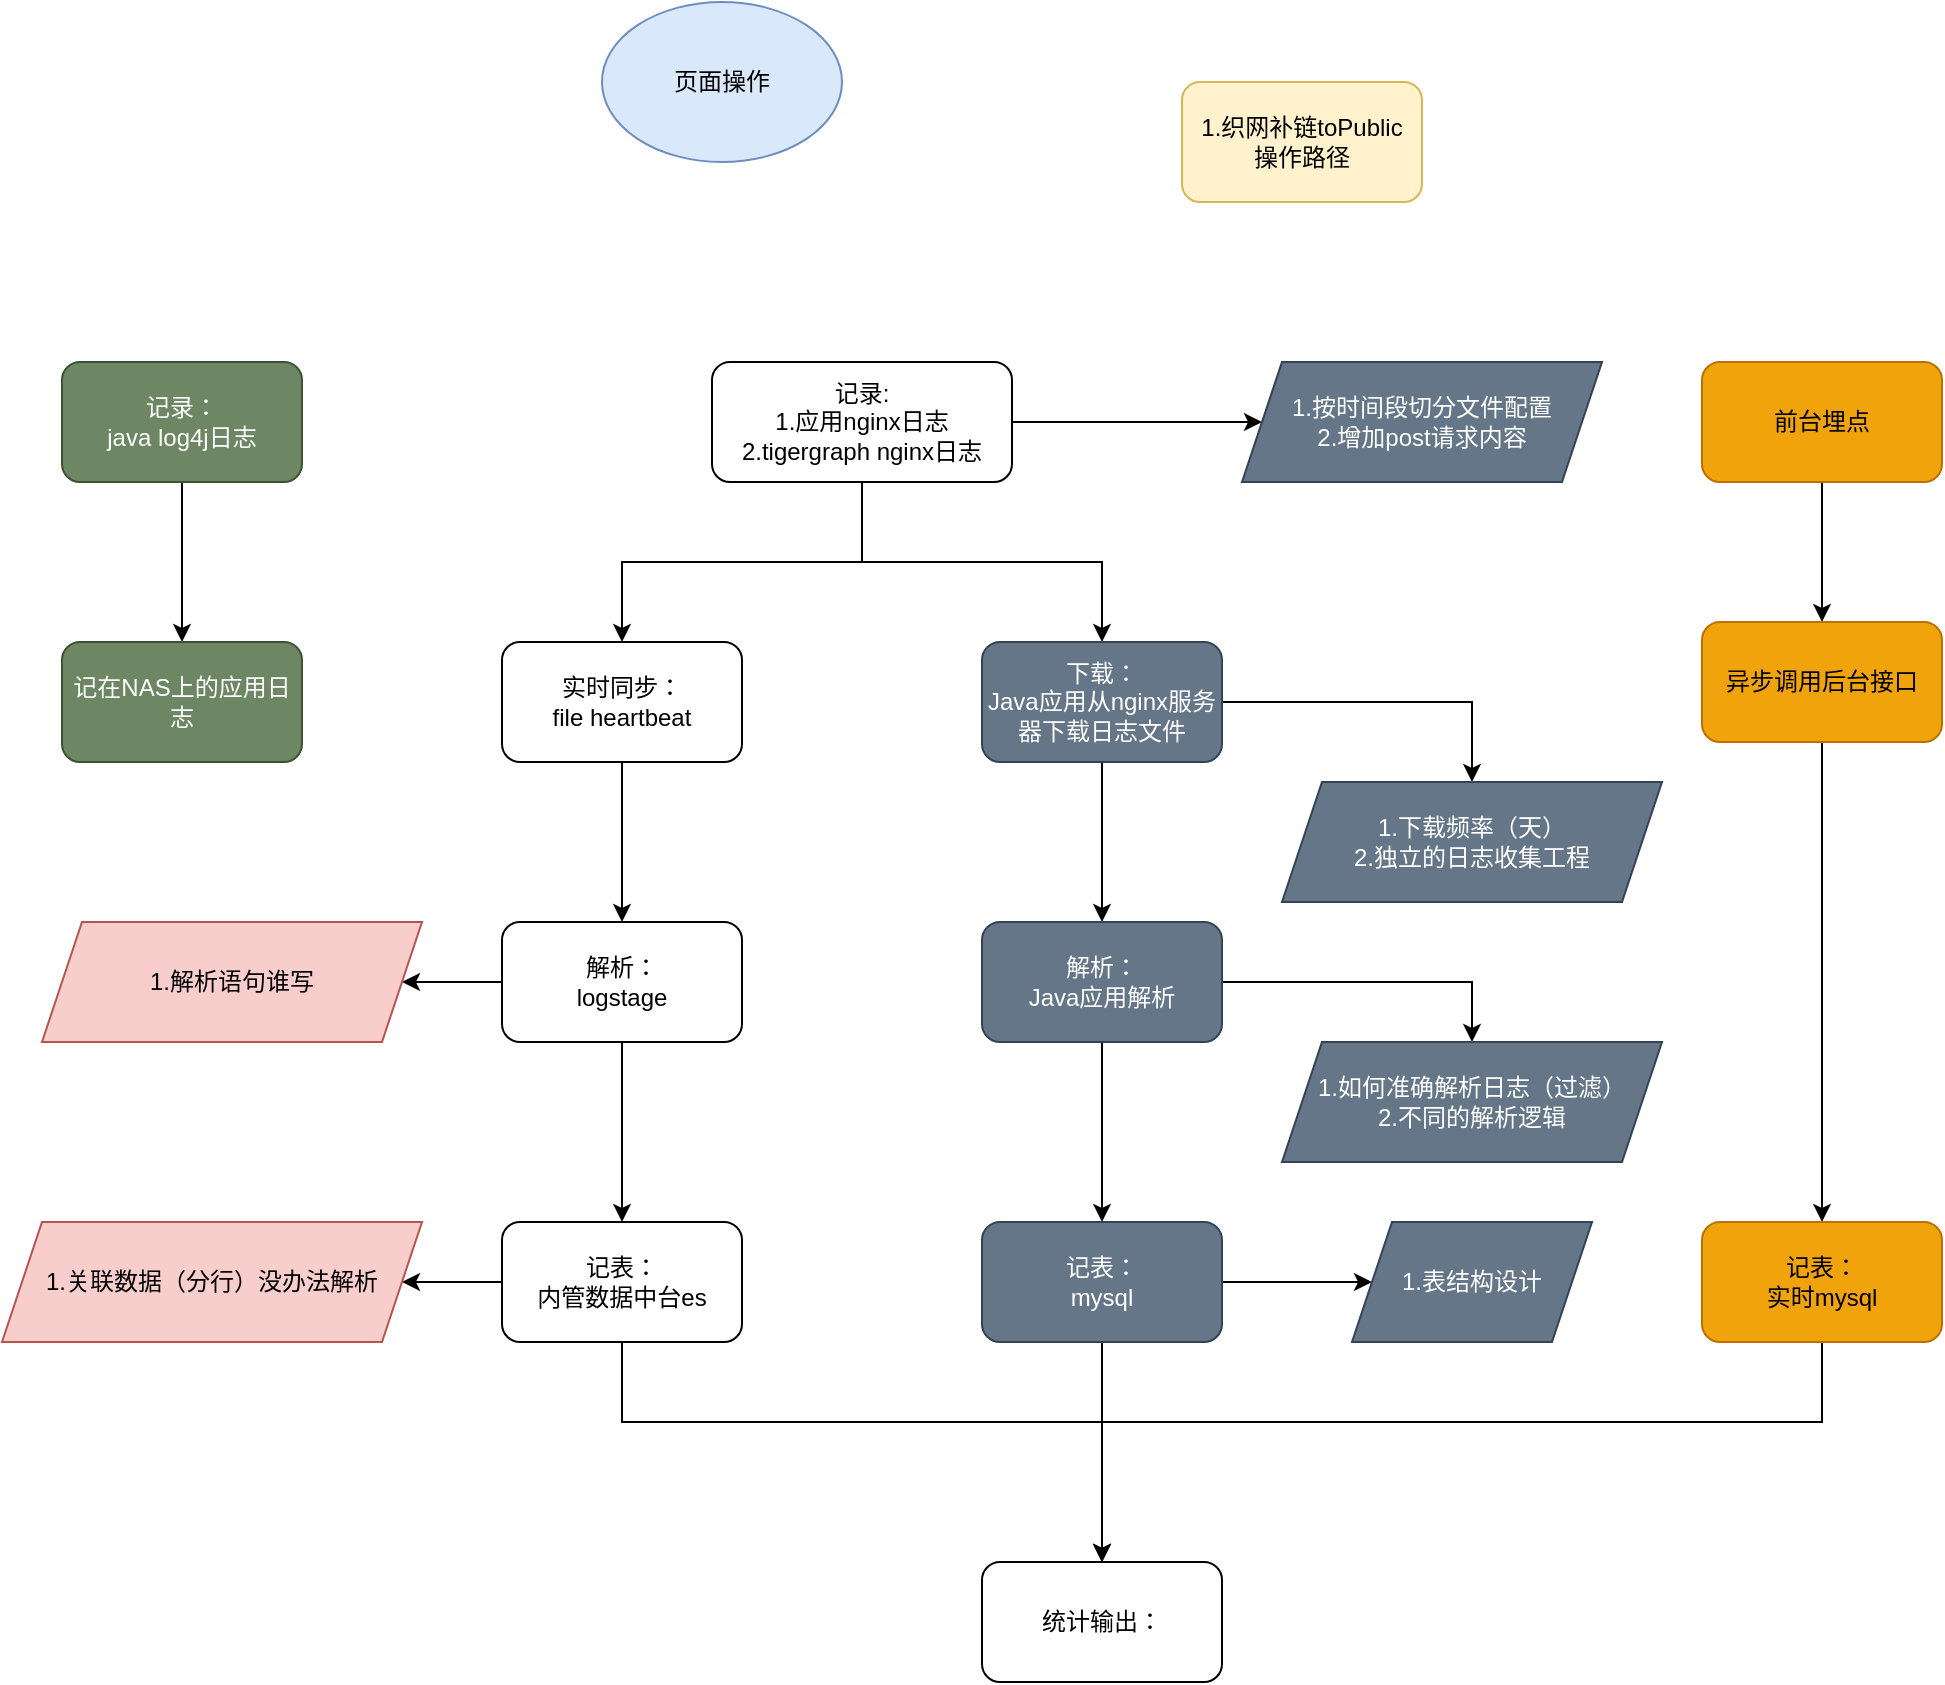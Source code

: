<mxfile version="17.4.0" type="github">
  <diagram id="2cpqpmV6zpEY5qy0ihQZ" name="Page-1">
    <mxGraphModel dx="1797" dy="1842" grid="1" gridSize="10" guides="1" tooltips="1" connect="1" arrows="1" fold="1" page="1" pageScale="1" pageWidth="827" pageHeight="1169" math="0" shadow="0">
      <root>
        <mxCell id="0" />
        <mxCell id="1" parent="0" />
        <mxCell id="z7rDoQSXtA1vAERBChvZ-1" value="1.织网补链toPublic&lt;br&gt;操作路径" style="rounded=1;whiteSpace=wrap;html=1;fillColor=#fff2cc;strokeColor=#d6b656;" vertex="1" parent="1">
          <mxGeometry x="540" y="-90" width="120" height="60" as="geometry" />
        </mxCell>
        <mxCell id="z7rDoQSXtA1vAERBChvZ-7" style="edgeStyle=orthogonalEdgeStyle;rounded=0;orthogonalLoop=1;jettySize=auto;html=1;exitX=0.5;exitY=1;exitDx=0;exitDy=0;entryX=0.5;entryY=0;entryDx=0;entryDy=0;" edge="1" parent="1" source="z7rDoQSXtA1vAERBChvZ-2" target="z7rDoQSXtA1vAERBChvZ-3">
          <mxGeometry relative="1" as="geometry" />
        </mxCell>
        <mxCell id="z7rDoQSXtA1vAERBChvZ-13" style="edgeStyle=orthogonalEdgeStyle;rounded=0;orthogonalLoop=1;jettySize=auto;html=1;entryX=0;entryY=0.5;entryDx=0;entryDy=0;" edge="1" parent="1" source="z7rDoQSXtA1vAERBChvZ-2" target="z7rDoQSXtA1vAERBChvZ-12">
          <mxGeometry relative="1" as="geometry" />
        </mxCell>
        <mxCell id="z7rDoQSXtA1vAERBChvZ-24" style="edgeStyle=orthogonalEdgeStyle;rounded=0;orthogonalLoop=1;jettySize=auto;html=1;exitX=0.5;exitY=1;exitDx=0;exitDy=0;" edge="1" parent="1" source="z7rDoQSXtA1vAERBChvZ-2" target="z7rDoQSXtA1vAERBChvZ-23">
          <mxGeometry relative="1" as="geometry" />
        </mxCell>
        <mxCell id="z7rDoQSXtA1vAERBChvZ-2" value="记录:&lt;br&gt;1.应用nginx日志&lt;br&gt;2.tigergraph nginx日志" style="rounded=1;whiteSpace=wrap;html=1;" vertex="1" parent="1">
          <mxGeometry x="305" y="50" width="150" height="60" as="geometry" />
        </mxCell>
        <mxCell id="z7rDoQSXtA1vAERBChvZ-11" style="edgeStyle=orthogonalEdgeStyle;rounded=0;orthogonalLoop=1;jettySize=auto;html=1;" edge="1" parent="1" source="z7rDoQSXtA1vAERBChvZ-3" target="z7rDoQSXtA1vAERBChvZ-10">
          <mxGeometry relative="1" as="geometry" />
        </mxCell>
        <mxCell id="z7rDoQSXtA1vAERBChvZ-31" style="edgeStyle=orthogonalEdgeStyle;rounded=0;orthogonalLoop=1;jettySize=auto;html=1;exitX=0.5;exitY=1;exitDx=0;exitDy=0;" edge="1" parent="1" source="z7rDoQSXtA1vAERBChvZ-3" target="z7rDoQSXtA1vAERBChvZ-30">
          <mxGeometry relative="1" as="geometry" />
        </mxCell>
        <mxCell id="z7rDoQSXtA1vAERBChvZ-3" value="下载：&lt;br&gt;Java应用从nginx服务器下载日志文件" style="rounded=1;whiteSpace=wrap;html=1;fillColor=#647687;fontColor=#ffffff;strokeColor=#314354;" vertex="1" parent="1">
          <mxGeometry x="440" y="190" width="120" height="60" as="geometry" />
        </mxCell>
        <mxCell id="z7rDoQSXtA1vAERBChvZ-5" value="&lt;span&gt;页面操作&lt;/span&gt;" style="ellipse;whiteSpace=wrap;html=1;fillColor=#dae8fc;strokeColor=#6c8ebf;" vertex="1" parent="1">
          <mxGeometry x="250" y="-130" width="120" height="80" as="geometry" />
        </mxCell>
        <mxCell id="z7rDoQSXtA1vAERBChvZ-15" style="edgeStyle=orthogonalEdgeStyle;rounded=0;orthogonalLoop=1;jettySize=auto;html=1;entryX=0.5;entryY=0;entryDx=0;entryDy=0;" edge="1" parent="1" source="z7rDoQSXtA1vAERBChvZ-8" target="z7rDoQSXtA1vAERBChvZ-14">
          <mxGeometry relative="1" as="geometry" />
        </mxCell>
        <mxCell id="z7rDoQSXtA1vAERBChvZ-27" style="edgeStyle=orthogonalEdgeStyle;rounded=0;orthogonalLoop=1;jettySize=auto;html=1;" edge="1" parent="1" source="z7rDoQSXtA1vAERBChvZ-8" target="z7rDoQSXtA1vAERBChvZ-26">
          <mxGeometry relative="1" as="geometry" />
        </mxCell>
        <mxCell id="z7rDoQSXtA1vAERBChvZ-8" value="解析：&lt;br&gt;logstage" style="rounded=1;whiteSpace=wrap;html=1;" vertex="1" parent="1">
          <mxGeometry x="200" y="330" width="120" height="60" as="geometry" />
        </mxCell>
        <mxCell id="z7rDoQSXtA1vAERBChvZ-10" value="1.下载频率（天）&lt;br&gt;2.独立的日志收集工程" style="shape=parallelogram;perimeter=parallelogramPerimeter;whiteSpace=wrap;html=1;fixedSize=1;fillColor=#647687;strokeColor=#314354;fontColor=#ffffff;" vertex="1" parent="1">
          <mxGeometry x="590" y="260" width="190" height="60" as="geometry" />
        </mxCell>
        <mxCell id="z7rDoQSXtA1vAERBChvZ-12" value="1.按时间段切分文件配置&lt;br&gt;2.增加post请求内容" style="shape=parallelogram;perimeter=parallelogramPerimeter;whiteSpace=wrap;html=1;fixedSize=1;fillColor=#647687;strokeColor=#314354;fontColor=#ffffff;" vertex="1" parent="1">
          <mxGeometry x="570" y="50" width="180" height="60" as="geometry" />
        </mxCell>
        <mxCell id="z7rDoQSXtA1vAERBChvZ-17" style="edgeStyle=orthogonalEdgeStyle;rounded=0;orthogonalLoop=1;jettySize=auto;html=1;" edge="1" parent="1" source="z7rDoQSXtA1vAERBChvZ-14" target="z7rDoQSXtA1vAERBChvZ-16">
          <mxGeometry relative="1" as="geometry">
            <Array as="points">
              <mxPoint x="260" y="580" />
              <mxPoint x="500" y="580" />
            </Array>
          </mxGeometry>
        </mxCell>
        <mxCell id="z7rDoQSXtA1vAERBChvZ-29" style="edgeStyle=orthogonalEdgeStyle;rounded=0;orthogonalLoop=1;jettySize=auto;html=1;" edge="1" parent="1" source="z7rDoQSXtA1vAERBChvZ-14" target="z7rDoQSXtA1vAERBChvZ-28">
          <mxGeometry relative="1" as="geometry" />
        </mxCell>
        <mxCell id="z7rDoQSXtA1vAERBChvZ-14" value="记表：&lt;br&gt;内管数据中台es" style="rounded=1;whiteSpace=wrap;html=1;" vertex="1" parent="1">
          <mxGeometry x="200" y="480" width="120" height="60" as="geometry" />
        </mxCell>
        <mxCell id="z7rDoQSXtA1vAERBChvZ-16" value="统计输出：" style="rounded=1;whiteSpace=wrap;html=1;" vertex="1" parent="1">
          <mxGeometry x="440" y="650" width="120" height="60" as="geometry" />
        </mxCell>
        <mxCell id="z7rDoQSXtA1vAERBChvZ-20" style="edgeStyle=orthogonalEdgeStyle;rounded=0;orthogonalLoop=1;jettySize=auto;html=1;entryX=0.5;entryY=0;entryDx=0;entryDy=0;" edge="1" parent="1" source="z7rDoQSXtA1vAERBChvZ-18" target="z7rDoQSXtA1vAERBChvZ-19">
          <mxGeometry relative="1" as="geometry" />
        </mxCell>
        <mxCell id="z7rDoQSXtA1vAERBChvZ-18" value="记录：&lt;br&gt;java log4j日志" style="rounded=1;whiteSpace=wrap;html=1;fillColor=#6d8764;fontColor=#ffffff;strokeColor=#3A5431;" vertex="1" parent="1">
          <mxGeometry x="-20" y="50" width="120" height="60" as="geometry" />
        </mxCell>
        <mxCell id="z7rDoQSXtA1vAERBChvZ-19" value="记在NAS上的应用日志" style="rounded=1;whiteSpace=wrap;html=1;fillColor=#6d8764;fontColor=#ffffff;strokeColor=#3A5431;" vertex="1" parent="1">
          <mxGeometry x="-20" y="190" width="120" height="60" as="geometry" />
        </mxCell>
        <mxCell id="z7rDoQSXtA1vAERBChvZ-25" style="edgeStyle=orthogonalEdgeStyle;rounded=0;orthogonalLoop=1;jettySize=auto;html=1;exitX=0.5;exitY=1;exitDx=0;exitDy=0;entryX=0.5;entryY=0;entryDx=0;entryDy=0;" edge="1" parent="1" source="z7rDoQSXtA1vAERBChvZ-23" target="z7rDoQSXtA1vAERBChvZ-8">
          <mxGeometry relative="1" as="geometry">
            <mxPoint x="380" y="330" as="targetPoint" />
          </mxGeometry>
        </mxCell>
        <mxCell id="z7rDoQSXtA1vAERBChvZ-23" value="实时同步：&lt;br&gt;file heartbeat" style="rounded=1;whiteSpace=wrap;html=1;" vertex="1" parent="1">
          <mxGeometry x="200" y="190" width="120" height="60" as="geometry" />
        </mxCell>
        <mxCell id="z7rDoQSXtA1vAERBChvZ-26" value="1.解析语句谁写" style="shape=parallelogram;perimeter=parallelogramPerimeter;whiteSpace=wrap;html=1;fixedSize=1;fillColor=#f8cecc;strokeColor=#b85450;" vertex="1" parent="1">
          <mxGeometry x="-30" y="330" width="190" height="60" as="geometry" />
        </mxCell>
        <mxCell id="z7rDoQSXtA1vAERBChvZ-28" value="1.关联数据（分行）没办法解析" style="shape=parallelogram;perimeter=parallelogramPerimeter;whiteSpace=wrap;html=1;fixedSize=1;fillColor=#f8cecc;strokeColor=#b85450;" vertex="1" parent="1">
          <mxGeometry x="-50" y="480" width="210" height="60" as="geometry" />
        </mxCell>
        <mxCell id="z7rDoQSXtA1vAERBChvZ-33" style="edgeStyle=orthogonalEdgeStyle;rounded=0;orthogonalLoop=1;jettySize=auto;html=1;entryX=0.5;entryY=0;entryDx=0;entryDy=0;" edge="1" parent="1" source="z7rDoQSXtA1vAERBChvZ-30" target="z7rDoQSXtA1vAERBChvZ-32">
          <mxGeometry relative="1" as="geometry" />
        </mxCell>
        <mxCell id="z7rDoQSXtA1vAERBChvZ-45" style="edgeStyle=orthogonalEdgeStyle;rounded=0;orthogonalLoop=1;jettySize=auto;html=1;entryX=0.5;entryY=0;entryDx=0;entryDy=0;" edge="1" parent="1" source="z7rDoQSXtA1vAERBChvZ-30" target="z7rDoQSXtA1vAERBChvZ-42">
          <mxGeometry relative="1" as="geometry" />
        </mxCell>
        <mxCell id="z7rDoQSXtA1vAERBChvZ-30" value="解析：&lt;br&gt;Java应用解析" style="rounded=1;whiteSpace=wrap;html=1;fillColor=#647687;fontColor=#ffffff;strokeColor=#314354;" vertex="1" parent="1">
          <mxGeometry x="440" y="330" width="120" height="60" as="geometry" />
        </mxCell>
        <mxCell id="z7rDoQSXtA1vAERBChvZ-39" style="edgeStyle=orthogonalEdgeStyle;rounded=0;orthogonalLoop=1;jettySize=auto;html=1;entryX=0.5;entryY=0;entryDx=0;entryDy=0;" edge="1" parent="1" source="z7rDoQSXtA1vAERBChvZ-32" target="z7rDoQSXtA1vAERBChvZ-16">
          <mxGeometry relative="1" as="geometry" />
        </mxCell>
        <mxCell id="z7rDoQSXtA1vAERBChvZ-47" style="edgeStyle=orthogonalEdgeStyle;rounded=0;orthogonalLoop=1;jettySize=auto;html=1;exitX=1;exitY=0.5;exitDx=0;exitDy=0;entryX=0;entryY=0.5;entryDx=0;entryDy=0;" edge="1" parent="1" source="z7rDoQSXtA1vAERBChvZ-32" target="z7rDoQSXtA1vAERBChvZ-46">
          <mxGeometry relative="1" as="geometry" />
        </mxCell>
        <mxCell id="z7rDoQSXtA1vAERBChvZ-32" value="记表：&lt;br&gt;mysql" style="rounded=1;whiteSpace=wrap;html=1;fillColor=#647687;fontColor=#ffffff;strokeColor=#314354;" vertex="1" parent="1">
          <mxGeometry x="440" y="480" width="120" height="60" as="geometry" />
        </mxCell>
        <mxCell id="z7rDoQSXtA1vAERBChvZ-36" style="edgeStyle=orthogonalEdgeStyle;rounded=0;orthogonalLoop=1;jettySize=auto;html=1;exitX=0.5;exitY=1;exitDx=0;exitDy=0;" edge="1" parent="1" source="z7rDoQSXtA1vAERBChvZ-34" target="z7rDoQSXtA1vAERBChvZ-35">
          <mxGeometry relative="1" as="geometry" />
        </mxCell>
        <mxCell id="z7rDoQSXtA1vAERBChvZ-34" value="前台埋点" style="rounded=1;whiteSpace=wrap;html=1;fillColor=#f0a30a;fontColor=#000000;strokeColor=#BD7000;" vertex="1" parent="1">
          <mxGeometry x="800" y="50" width="120" height="60" as="geometry" />
        </mxCell>
        <mxCell id="z7rDoQSXtA1vAERBChvZ-38" style="edgeStyle=orthogonalEdgeStyle;rounded=0;orthogonalLoop=1;jettySize=auto;html=1;entryX=0.5;entryY=0;entryDx=0;entryDy=0;" edge="1" parent="1" source="z7rDoQSXtA1vAERBChvZ-35" target="z7rDoQSXtA1vAERBChvZ-37">
          <mxGeometry relative="1" as="geometry" />
        </mxCell>
        <mxCell id="z7rDoQSXtA1vAERBChvZ-35" value="异步调用后台接口" style="rounded=1;whiteSpace=wrap;html=1;fillColor=#f0a30a;fontColor=#000000;strokeColor=#BD7000;" vertex="1" parent="1">
          <mxGeometry x="800" y="180" width="120" height="60" as="geometry" />
        </mxCell>
        <mxCell id="z7rDoQSXtA1vAERBChvZ-40" style="edgeStyle=orthogonalEdgeStyle;rounded=0;orthogonalLoop=1;jettySize=auto;html=1;exitX=0.5;exitY=1;exitDx=0;exitDy=0;" edge="1" parent="1" source="z7rDoQSXtA1vAERBChvZ-37">
          <mxGeometry relative="1" as="geometry">
            <mxPoint x="500" y="650" as="targetPoint" />
            <Array as="points">
              <mxPoint x="860" y="580" />
              <mxPoint x="500" y="580" />
            </Array>
          </mxGeometry>
        </mxCell>
        <mxCell id="z7rDoQSXtA1vAERBChvZ-37" value="记表：&lt;br&gt;实时mysql" style="rounded=1;whiteSpace=wrap;html=1;fillColor=#f0a30a;fontColor=#000000;strokeColor=#BD7000;" vertex="1" parent="1">
          <mxGeometry x="800" y="480" width="120" height="60" as="geometry" />
        </mxCell>
        <mxCell id="z7rDoQSXtA1vAERBChvZ-42" value="1.如何准确解析日志（过滤）&lt;br&gt;2.不同的解析逻辑" style="shape=parallelogram;perimeter=parallelogramPerimeter;whiteSpace=wrap;html=1;fixedSize=1;fillColor=#647687;strokeColor=#314354;fontColor=#ffffff;" vertex="1" parent="1">
          <mxGeometry x="590" y="390" width="190" height="60" as="geometry" />
        </mxCell>
        <mxCell id="z7rDoQSXtA1vAERBChvZ-46" value="1.表结构设计" style="shape=parallelogram;perimeter=parallelogramPerimeter;whiteSpace=wrap;html=1;fixedSize=1;fillColor=#647687;fontColor=#ffffff;strokeColor=#314354;" vertex="1" parent="1">
          <mxGeometry x="625" y="480" width="120" height="60" as="geometry" />
        </mxCell>
      </root>
    </mxGraphModel>
  </diagram>
</mxfile>
